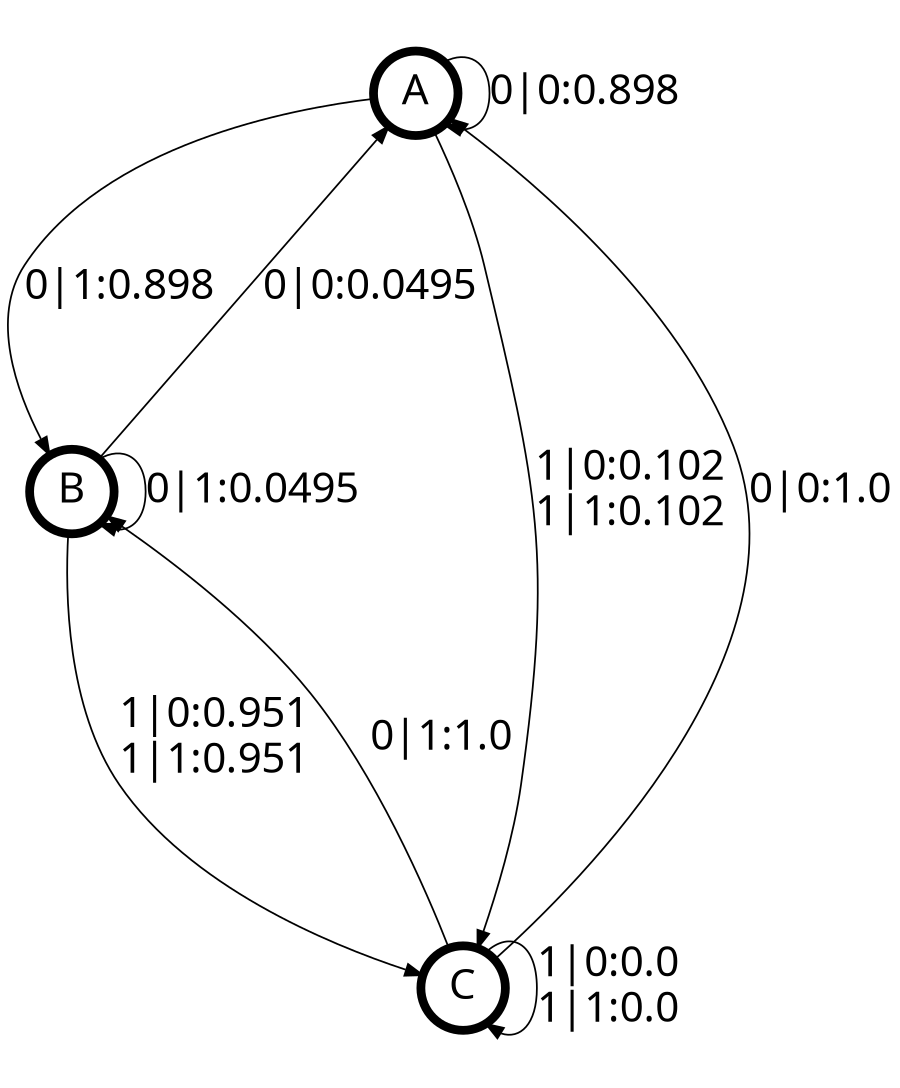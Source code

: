 digraph  {
size = "6,8.5";
ratio = "fill";
node
[shape = circle];
node [fontsize = 24];
node [penwidth = 5];
edge [fontsize = 24];
node [fontname = "CMU Serif Roman"];
graph [fontname = "CMU Serif Roman"];
edge [fontname = "CMU Serif Roman"];
A -> A [label = "0|0:0.898\l"];
A -> B [label = "0|1:0.898\l"];
A -> C [label = "1|0:0.102\l1|1:0.102\l"];
B -> A [label = "0|0:0.0495\l"];
B -> B [label = "0|1:0.0495\l"];
B -> C [label = "1|0:0.951\l1|1:0.951\l"];
C -> A [label = "0|0:1.0\l"];
C -> B [label = "0|1:1.0\l"];
C -> C [label = "1|0:0.0\l1|1:0.0\l"];
}